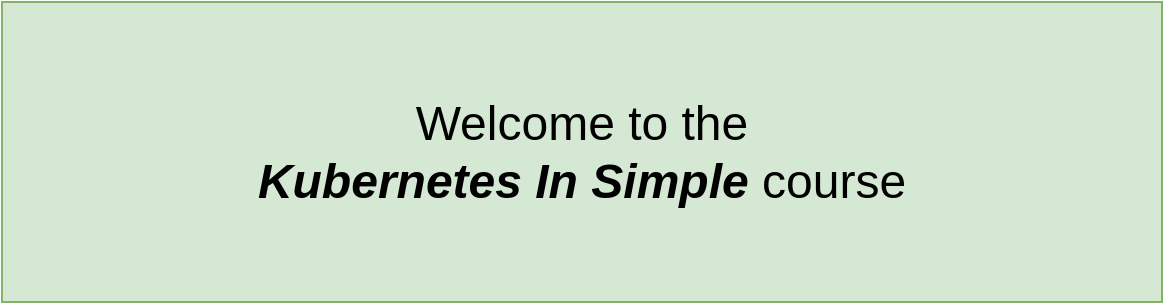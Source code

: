 <mxfile version="24.7.5" pages="6">
  <diagram id="AZTf-Y9mpQP4SK0bnF2k" name="First">
    <mxGraphModel dx="1332" dy="576" grid="1" gridSize="10" guides="1" tooltips="1" connect="1" arrows="1" fold="1" page="1" pageScale="1" pageWidth="850" pageHeight="1100" math="0" shadow="0">
      <root>
        <mxCell id="0" />
        <mxCell id="1" parent="0" />
        <mxCell id="adW_jCPSI08z83HRZVJH-1" value="&lt;font style=&quot;font-size: 24px;&quot;&gt;Welcome to the&lt;br&gt;&lt;b&gt;&lt;i&gt;Kubernetes In Simple&lt;/i&gt; &lt;/b&gt;course&lt;/font&gt;" style="rounded=0;whiteSpace=wrap;html=1;fillColor=#d5e8d4;strokeColor=#82b366;" vertex="1" parent="1">
          <mxGeometry x="135" y="190" width="580" height="150" as="geometry" />
        </mxCell>
      </root>
    </mxGraphModel>
  </diagram>
  <diagram name="W &amp; W" id="nh2ZPwZM7Aq1E5uOQrZh">
    <mxGraphModel dx="880" dy="1642" grid="1" gridSize="10" guides="1" tooltips="1" connect="1" arrows="1" fold="1" page="1" pageScale="1" pageWidth="850" pageHeight="1100" math="0" shadow="0">
      <root>
        <mxCell id="0" />
        <mxCell id="1" parent="0" />
        <mxCell id="8xF8nhM1WyJBPQijzi30-6" value="&lt;h3 style=&quot;&quot;&gt;&lt;font style=&quot;font-size: 24px;&quot;&gt;What is Kubernetes&lt;/font&gt;&lt;/h3&gt;" style="rounded=1;whiteSpace=wrap;html=1;fontFamily=Times New Roman;fontSize=20;fillColor=#316bde;strokeColor=#10739e;fontColor=#ffffff;" vertex="1" parent="1">
          <mxGeometry x="220" y="-402" width="220" height="102" as="geometry" />
        </mxCell>
        <mxCell id="8xF8nhM1WyJBPQijzi30-7" style="edgeStyle=orthogonalEdgeStyle;rounded=0;orthogonalLoop=1;jettySize=auto;html=1;" edge="1" parent="1" source="8xF8nhM1WyJBPQijzi30-8" target="8xF8nhM1WyJBPQijzi30-6">
          <mxGeometry relative="1" as="geometry" />
        </mxCell>
        <mxCell id="8xF8nhM1WyJBPQijzi30-8" value="&lt;h1 style=&quot;font-size: 20px;&quot;&gt;Two Big Questions&lt;/h1&gt;" style="text;html=1;align=center;verticalAlign=middle;resizable=0;points=[];autosize=1;strokeColor=none;fillColor=none;fontSize=20;" vertex="1" parent="1">
          <mxGeometry x="380" y="-560" width="198" height="63" as="geometry" />
        </mxCell>
        <mxCell id="8xF8nhM1WyJBPQijzi30-9" value="&lt;h3 style=&quot;&quot;&gt;&lt;font style=&quot;font-size: 24px;&quot;&gt;What use Kubernetes&lt;/font&gt;&lt;/h3&gt;" style="rounded=1;whiteSpace=wrap;html=1;fontFamily=Times New Roman;fontSize=20;fillColor=#316bde;strokeColor=#10739e;fontColor=#ffffff;" vertex="1" parent="1">
          <mxGeometry x="520" y="-402" width="220" height="102" as="geometry" />
        </mxCell>
        <mxCell id="8xF8nhM1WyJBPQijzi30-10" style="edgeStyle=orthogonalEdgeStyle;rounded=0;orthogonalLoop=1;jettySize=auto;html=1;entryX=0.532;entryY=-0.02;entryDx=0;entryDy=0;entryPerimeter=0;" edge="1" parent="1" source="8xF8nhM1WyJBPQijzi30-8" target="8xF8nhM1WyJBPQijzi30-9">
          <mxGeometry relative="1" as="geometry" />
        </mxCell>
      </root>
    </mxGraphModel>
  </diagram>
  <diagram id="Du224B0qa6RLaJq12-Db" name="Example">
    <mxGraphModel dx="880" dy="542" grid="1" gridSize="10" guides="1" tooltips="1" connect="1" arrows="1" fold="1" page="1" pageScale="1" pageWidth="850" pageHeight="1100" math="0" shadow="0">
      <root>
        <mxCell id="0" />
        <mxCell id="1" parent="0" />
        <mxCell id="lC9MFAztDrsEEdtxNGY7-1" value="" style="rounded=0;whiteSpace=wrap;html=1;fillColor=#dae8fc;strokeColor=#6c8ebf;" parent="1" vertex="1">
          <mxGeometry x="165" y="140" width="520" height="330" as="geometry" />
        </mxCell>
        <mxCell id="lC9MFAztDrsEEdtxNGY7-2" value="&lt;font style=&quot;font-size: 20px;&quot;&gt;&lt;b&gt;Frontend Container&lt;/b&gt;&lt;/font&gt;" style="rounded=0;whiteSpace=wrap;html=1;" parent="1" vertex="1">
          <mxGeometry x="235" y="180" width="140" height="100" as="geometry" />
        </mxCell>
        <mxCell id="lC9MFAztDrsEEdtxNGY7-5" value="&lt;font style=&quot;font-size: 20px;&quot;&gt;&lt;b&gt;Backend Container&lt;/b&gt;&lt;/font&gt;" style="rounded=0;whiteSpace=wrap;html=1;" parent="1" vertex="1">
          <mxGeometry x="235" y="330" width="140" height="100" as="geometry" />
        </mxCell>
        <mxCell id="lC9MFAztDrsEEdtxNGY7-6" value="&lt;font style=&quot;font-size: 20px;&quot;&gt;&lt;b&gt;Db Container&lt;/b&gt;&lt;/font&gt;" style="rounded=0;whiteSpace=wrap;html=1;" parent="1" vertex="1">
          <mxGeometry x="460" y="255" width="140" height="100" as="geometry" />
        </mxCell>
        <mxCell id="lC9MFAztDrsEEdtxNGY7-7" value="&lt;font style=&quot;font-size: 22px;&quot;&gt;&lt;b&gt;Node | Physical or VM&lt;/b&gt;&lt;/font&gt;" style="text;html=1;align=center;verticalAlign=middle;whiteSpace=wrap;rounded=0;" parent="1" vertex="1">
          <mxGeometry x="150" y="100" width="270" height="50" as="geometry" />
        </mxCell>
      </root>
    </mxGraphModel>
  </diagram>
  <diagram name="Several Nodes" id="PGLw7SwLY_B7iwlzMfMn">
    <mxGraphModel dx="1332" dy="1676" grid="1" gridSize="10" guides="1" tooltips="1" connect="1" arrows="1" fold="1" page="1" pageScale="1" pageWidth="850" pageHeight="1100" math="0" shadow="0">
      <root>
        <mxCell id="NXhbYh01DH-olCYtL4ha-0" />
        <mxCell id="NXhbYh01DH-olCYtL4ha-1" parent="NXhbYh01DH-olCYtL4ha-0" />
        <mxCell id="NXhbYh01DH-olCYtL4ha-2" value="" style="rounded=0;whiteSpace=wrap;html=1;fillColor=#dae8fc;strokeColor=#6c8ebf;" parent="NXhbYh01DH-olCYtL4ha-1" vertex="1">
          <mxGeometry x="340" y="140" width="220" height="390" as="geometry" />
        </mxCell>
        <mxCell id="NXhbYh01DH-olCYtL4ha-3" value="&lt;font style=&quot;font-size: 20px;&quot;&gt;&lt;b&gt;Frontend Container&lt;/b&gt;&lt;/font&gt;" style="rounded=0;whiteSpace=wrap;html=1;" parent="NXhbYh01DH-olCYtL4ha-1" vertex="1">
          <mxGeometry x="375" y="150" width="140" height="100" as="geometry" />
        </mxCell>
        <mxCell id="NXhbYh01DH-olCYtL4ha-4" value="&lt;font style=&quot;font-size: 20px;&quot;&gt;&lt;b&gt;Backend Container&lt;/b&gt;&lt;/font&gt;" style="rounded=0;whiteSpace=wrap;html=1;" parent="NXhbYh01DH-olCYtL4ha-1" vertex="1">
          <mxGeometry x="375" y="280" width="140" height="100" as="geometry" />
        </mxCell>
        <mxCell id="NXhbYh01DH-olCYtL4ha-5" value="&lt;font style=&quot;font-size: 20px;&quot;&gt;&lt;b&gt;Db Container&lt;/b&gt;&lt;/font&gt;" style="rounded=0;whiteSpace=wrap;html=1;" parent="NXhbYh01DH-olCYtL4ha-1" vertex="1">
          <mxGeometry x="375" y="410" width="140" height="100" as="geometry" />
        </mxCell>
        <mxCell id="ah7WD0wik-pZ9GtKc1aO-0" value="&lt;font style=&quot;font-size: 20px;&quot;&gt;&lt;b&gt;Scaling Strategy&lt;/b&gt;&lt;/font&gt;" style="rounded=0;whiteSpace=wrap;html=1;fillColor=#ffe6cc;strokeColor=#d79b00;" parent="NXhbYh01DH-olCYtL4ha-1" vertex="1">
          <mxGeometry x="325" y="-10" width="200" height="60" as="geometry" />
        </mxCell>
        <mxCell id="m7WDlpYlxQMdSuSzuvTd-0" value="" style="rounded=0;whiteSpace=wrap;html=1;fillColor=#dae8fc;strokeColor=#6c8ebf;" parent="NXhbYh01DH-olCYtL4ha-1" vertex="1">
          <mxGeometry x="80" y="140" width="220" height="390" as="geometry" />
        </mxCell>
        <mxCell id="m7WDlpYlxQMdSuSzuvTd-1" value="&lt;font style=&quot;font-size: 20px;&quot;&gt;&lt;b&gt;Frontend Container&lt;/b&gt;&lt;/font&gt;" style="rounded=0;whiteSpace=wrap;html=1;" parent="NXhbYh01DH-olCYtL4ha-1" vertex="1">
          <mxGeometry x="115" y="150" width="140" height="100" as="geometry" />
        </mxCell>
        <mxCell id="m7WDlpYlxQMdSuSzuvTd-2" value="&lt;font style=&quot;font-size: 20px;&quot;&gt;&lt;b&gt;Backend Container&lt;/b&gt;&lt;/font&gt;" style="rounded=0;whiteSpace=wrap;html=1;" parent="NXhbYh01DH-olCYtL4ha-1" vertex="1">
          <mxGeometry x="115" y="280" width="140" height="100" as="geometry" />
        </mxCell>
        <mxCell id="m7WDlpYlxQMdSuSzuvTd-3" value="&lt;font style=&quot;font-size: 20px;&quot;&gt;&lt;b&gt;Db Container&lt;/b&gt;&lt;/font&gt;" style="rounded=0;whiteSpace=wrap;html=1;" parent="NXhbYh01DH-olCYtL4ha-1" vertex="1">
          <mxGeometry x="115" y="410" width="140" height="100" as="geometry" />
        </mxCell>
        <mxCell id="m7WDlpYlxQMdSuSzuvTd-14" value="" style="rounded=0;whiteSpace=wrap;html=1;fillColor=#dae8fc;strokeColor=#6c8ebf;" parent="NXhbYh01DH-olCYtL4ha-1" vertex="1">
          <mxGeometry x="600" y="135" width="220" height="390" as="geometry" />
        </mxCell>
        <mxCell id="m7WDlpYlxQMdSuSzuvTd-15" value="&lt;font style=&quot;font-size: 20px;&quot;&gt;&lt;b&gt;Frontend Container&lt;/b&gt;&lt;/font&gt;" style="rounded=0;whiteSpace=wrap;html=1;" parent="NXhbYh01DH-olCYtL4ha-1" vertex="1">
          <mxGeometry x="635" y="145" width="140" height="100" as="geometry" />
        </mxCell>
        <mxCell id="m7WDlpYlxQMdSuSzuvTd-16" value="&lt;font style=&quot;font-size: 20px;&quot;&gt;&lt;b&gt;Backend Container&lt;/b&gt;&lt;/font&gt;" style="rounded=0;whiteSpace=wrap;html=1;" parent="NXhbYh01DH-olCYtL4ha-1" vertex="1">
          <mxGeometry x="635" y="275" width="140" height="100" as="geometry" />
        </mxCell>
        <mxCell id="m7WDlpYlxQMdSuSzuvTd-17" value="&lt;font style=&quot;font-size: 20px;&quot;&gt;&lt;b&gt;Db Container&lt;/b&gt;&lt;/font&gt;" style="rounded=0;whiteSpace=wrap;html=1;" parent="NXhbYh01DH-olCYtL4ha-1" vertex="1">
          <mxGeometry x="635" y="405" width="140" height="100" as="geometry" />
        </mxCell>
        <mxCell id="Wj5c3e3AmnIWHrPiFJ8m-0" value="&lt;font style=&quot;font-size: 22px;&quot;&gt;&lt;b&gt;Node 1&lt;/b&gt;&lt;/font&gt;" style="text;html=1;align=center;verticalAlign=middle;whiteSpace=wrap;rounded=0;" parent="NXhbYh01DH-olCYtL4ha-1" vertex="1">
          <mxGeometry x="70" y="105" width="110" height="30" as="geometry" />
        </mxCell>
        <mxCell id="Wj5c3e3AmnIWHrPiFJ8m-1" value="&lt;font style=&quot;font-size: 22px;&quot;&gt;&lt;b&gt;Node 2&lt;/b&gt;&lt;/font&gt;&lt;span style=&quot;color: rgba(0, 0, 0, 0); font-family: monospace; font-size: 0px; text-align: start; text-wrap: nowrap;&quot;&gt;%3CmxGraphModel%3E%3Croot%3E%3CmxCell%20id%3D%220%22%2F%3E%3CmxCell%20id%3D%221%22%20parent%3D%220%22%2F%3E%3CmxCell%20id%3D%222%22%20value%3D%22%26lt%3Bfont%20style%3D%26quot%3Bfont-size%3A%2022px%3B%26quot%3B%26gt%3B%26lt%3Bb%26gt%3BNode%201%26lt%3B%2Fb%26gt%3B%26lt%3B%2Ffont%26gt%3B%22%20style%3D%22text%3Bhtml%3D1%3Balign%3Dcenter%3BverticalAlign%3Dmiddle%3BwhiteSpace%3Dwrap%3Brounded%3D0%3B%22%20vertex%3D%221%22%20parent%3D%221%22%3E%3CmxGeometry%20x%3D%2280%22%20y%3D%22105%22%20width%3D%22110%22%20height%3D%2230%22%20as%3D%22geometry%22%2F%3E%3C%2FmxCell%3E%3C%2Froot%3E%3C%2FmxGraphModel%3E&lt;/span&gt;" style="text;html=1;align=center;verticalAlign=middle;whiteSpace=wrap;rounded=0;" parent="NXhbYh01DH-olCYtL4ha-1" vertex="1">
          <mxGeometry x="330" y="105" width="110" height="30" as="geometry" />
        </mxCell>
        <mxCell id="Wj5c3e3AmnIWHrPiFJ8m-2" value="&lt;font style=&quot;font-size: 22px;&quot;&gt;&lt;b&gt;Node 3&lt;/b&gt;&lt;/font&gt;" style="text;html=1;align=center;verticalAlign=middle;whiteSpace=wrap;rounded=0;" parent="NXhbYh01DH-olCYtL4ha-1" vertex="1">
          <mxGeometry x="590" y="105" width="110" height="30" as="geometry" />
        </mxCell>
      </root>
    </mxGraphModel>
  </diagram>
  <diagram name="Entrance of K8s" id="DSO5tE017tBSY6-8UdGj">
    <mxGraphModel dx="2182" dy="576" grid="1" gridSize="10" guides="1" tooltips="1" connect="1" arrows="1" fold="1" page="1" pageScale="1" pageWidth="850" pageHeight="1100" math="0" shadow="0">
      <root>
        <mxCell id="nVkHdCleelMGkdSaaA-d-0" />
        <mxCell id="nVkHdCleelMGkdSaaA-d-1" parent="nVkHdCleelMGkdSaaA-d-0" />
        <mxCell id="nVkHdCleelMGkdSaaA-d-2" value="" style="rounded=0;whiteSpace=wrap;html=1;fillColor=#dae8fc;strokeColor=#6c8ebf;" parent="nVkHdCleelMGkdSaaA-d-1" vertex="1">
          <mxGeometry x="-120" y="120" width="500" height="130" as="geometry" />
        </mxCell>
        <mxCell id="nVkHdCleelMGkdSaaA-d-5" value="&lt;font style=&quot;font-size: 20px;&quot;&gt;&lt;b&gt;Db Container&lt;/b&gt;&lt;/font&gt;" style="rounded=0;whiteSpace=wrap;html=1;" parent="nVkHdCleelMGkdSaaA-d-1" vertex="1">
          <mxGeometry x="210" y="130" width="140" height="100" as="geometry" />
        </mxCell>
        <mxCell id="OxIw3oQnnmbYIfypx0Y3-9" style="edgeStyle=orthogonalEdgeStyle;rounded=0;orthogonalLoop=1;jettySize=auto;html=1;entryX=0;entryY=0.5;entryDx=0;entryDy=0;" parent="nVkHdCleelMGkdSaaA-d-1" source="haBUb3YjotqtYjV49diC-1" target="nVkHdCleelMGkdSaaA-d-2" edge="1">
          <mxGeometry relative="1" as="geometry" />
        </mxCell>
        <mxCell id="OxIw3oQnnmbYIfypx0Y3-10" style="edgeStyle=orthogonalEdgeStyle;rounded=0;orthogonalLoop=1;jettySize=auto;html=1;entryX=0;entryY=0.5;entryDx=0;entryDy=0;" parent="nVkHdCleelMGkdSaaA-d-1" source="haBUb3YjotqtYjV49diC-1" target="OxIw3oQnnmbYIfypx0Y3-0" edge="1">
          <mxGeometry relative="1" as="geometry" />
        </mxCell>
        <mxCell id="OxIw3oQnnmbYIfypx0Y3-11" style="edgeStyle=orthogonalEdgeStyle;rounded=0;orthogonalLoop=1;jettySize=auto;html=1;entryX=0;entryY=0.5;entryDx=0;entryDy=0;" parent="nVkHdCleelMGkdSaaA-d-1" source="haBUb3YjotqtYjV49diC-1" target="OxIw3oQnnmbYIfypx0Y3-4" edge="1">
          <mxGeometry relative="1" as="geometry" />
        </mxCell>
        <mxCell id="haBUb3YjotqtYjV49diC-1" value="&lt;font style=&quot;font-size: 20px;&quot;&gt;Kubernetes (K8s) | Specifically something known as &#39;&lt;b&gt;master&lt;/b&gt;&#39;&lt;/font&gt;" style="rounded=0;whiteSpace=wrap;html=1;fillColor=#d5e8d4;strokeColor=#82b366;" parent="nVkHdCleelMGkdSaaA-d-1" vertex="1">
          <mxGeometry x="-470" y="277.5" width="250" height="135" as="geometry" />
        </mxCell>
        <mxCell id="OxIw3oQnnmbYIfypx0Y3-0" value="" style="rounded=0;whiteSpace=wrap;html=1;fillColor=#dae8fc;strokeColor=#6c8ebf;" parent="nVkHdCleelMGkdSaaA-d-1" vertex="1">
          <mxGeometry x="-120" y="280" width="500" height="130" as="geometry" />
        </mxCell>
        <mxCell id="OxIw3oQnnmbYIfypx0Y3-1" value="&lt;font style=&quot;font-size: 20px;&quot;&gt;&lt;b&gt;Frontend Container&lt;/b&gt;&lt;/font&gt;" style="rounded=0;whiteSpace=wrap;html=1;" parent="nVkHdCleelMGkdSaaA-d-1" vertex="1">
          <mxGeometry x="-110" y="290" width="140" height="100" as="geometry" />
        </mxCell>
        <mxCell id="OxIw3oQnnmbYIfypx0Y3-2" value="&lt;font style=&quot;font-size: 20px;&quot;&gt;&lt;b&gt;Backend Container&lt;/b&gt;&lt;/font&gt;" style="rounded=0;whiteSpace=wrap;html=1;" parent="nVkHdCleelMGkdSaaA-d-1" vertex="1">
          <mxGeometry x="50" y="290" width="140" height="100" as="geometry" />
        </mxCell>
        <mxCell id="OxIw3oQnnmbYIfypx0Y3-3" value="&lt;font style=&quot;font-size: 20px;&quot;&gt;&lt;b&gt;Db Container&lt;/b&gt;&lt;/font&gt;" style="rounded=0;whiteSpace=wrap;html=1;" parent="nVkHdCleelMGkdSaaA-d-1" vertex="1">
          <mxGeometry x="210" y="290" width="140" height="100" as="geometry" />
        </mxCell>
        <mxCell id="OxIw3oQnnmbYIfypx0Y3-4" value="" style="rounded=0;whiteSpace=wrap;html=1;fillColor=#dae8fc;strokeColor=#6c8ebf;" parent="nVkHdCleelMGkdSaaA-d-1" vertex="1">
          <mxGeometry x="-120" y="440" width="500" height="130" as="geometry" />
        </mxCell>
        <mxCell id="OxIw3oQnnmbYIfypx0Y3-7" value="&lt;font style=&quot;font-size: 20px;&quot;&gt;&lt;b&gt;Db Container&lt;/b&gt;&lt;/font&gt;" style="rounded=0;whiteSpace=wrap;html=1;" parent="nVkHdCleelMGkdSaaA-d-1" vertex="1">
          <mxGeometry x="210" y="450" width="140" height="100" as="geometry" />
        </mxCell>
        <mxCell id="OxIw3oQnnmbYIfypx0Y3-8" value="&lt;font style=&quot;font-size: 20px;&quot;&gt;&lt;b&gt;Db Container&lt;/b&gt;&lt;/font&gt;" style="rounded=0;whiteSpace=wrap;html=1;" parent="nVkHdCleelMGkdSaaA-d-1" vertex="1">
          <mxGeometry x="55" y="450" width="140" height="100" as="geometry" />
        </mxCell>
        <mxCell id="OxIw3oQnnmbYIfypx0Y3-12" value="" style="shape=curlyBracket;whiteSpace=wrap;html=1;rounded=1;flipH=1;labelPosition=right;verticalLabelPosition=middle;align=left;verticalAlign=middle;rotation=-90;" parent="nVkHdCleelMGkdSaaA-d-1" vertex="1">
          <mxGeometry x="-380" y="120" width="70" height="240" as="geometry" />
        </mxCell>
        <mxCell id="f0OT_Uwh5LMhrle3T5sF-0" value="&lt;font style=&quot;font-size: 22px;&quot;&gt;Controls what each node does&lt;/font&gt;" style="text;html=1;align=center;verticalAlign=middle;whiteSpace=wrap;rounded=0;" parent="nVkHdCleelMGkdSaaA-d-1" vertex="1">
          <mxGeometry x="-430" y="165" width="170" height="30" as="geometry" />
        </mxCell>
      </root>
    </mxGraphModel>
  </diagram>
  <diagram id="jClsfHb9QJB5JyMUr4IR" name="W &amp; W Ans">
    <mxGraphModel dx="1332" dy="1676" grid="1" gridSize="10" guides="1" tooltips="1" connect="1" arrows="1" fold="1" page="1" pageScale="1" pageWidth="850" pageHeight="1100" math="0" shadow="0">
      <root>
        <mxCell id="0" />
        <mxCell id="1" parent="0" />
        <mxCell id="fTom8puysfqf3KF98Xq9-7" style="edgeStyle=orthogonalEdgeStyle;rounded=0;orthogonalLoop=1;jettySize=auto;html=1;" parent="1" source="fTom8puysfqf3KF98Xq9-1" target="fTom8puysfqf3KF98Xq9-6" edge="1">
          <mxGeometry relative="1" as="geometry" />
        </mxCell>
        <mxCell id="fTom8puysfqf3KF98Xq9-1" value="&lt;h3 style=&quot;&quot;&gt;&lt;font style=&quot;font-size: 24px;&quot;&gt;What is Kubernetes&lt;/font&gt;&lt;/h3&gt;" style="rounded=1;whiteSpace=wrap;html=1;fontFamily=Times New Roman;fontSize=20;fillColor=#316bde;strokeColor=#10739e;fontColor=#ffffff;" parent="1" vertex="1">
          <mxGeometry x="90" y="-846" width="220" height="102" as="geometry" />
        </mxCell>
        <mxCell id="fTom8puysfqf3KF98Xq9-4" value="&lt;h3 style=&quot;&quot;&gt;&lt;font style=&quot;font-size: 24px;&quot;&gt;What use Kubernetes&lt;/font&gt;&lt;/h3&gt;" style="rounded=1;whiteSpace=wrap;html=1;fontFamily=Times New Roman;fontSize=20;fillColor=#316bde;strokeColor=#10739e;fontColor=#ffffff;" parent="1" vertex="1">
          <mxGeometry x="90" y="-606" width="220" height="102" as="geometry" />
        </mxCell>
        <mxCell id="fTom8puysfqf3KF98Xq9-6" value="&lt;font style=&quot;font-size: 20px;&quot;&gt;System for running many different containers over multiple different machines&lt;/font&gt;" style="rounded=0;whiteSpace=wrap;html=1;fillColor=#d5e8d4;strokeColor=#82b366;" parent="1" vertex="1">
          <mxGeometry x="450" y="-860" width="280" height="130" as="geometry" />
        </mxCell>
        <mxCell id="fTom8puysfqf3KF98Xq9-8" value="&lt;font style=&quot;font-size: 20px;&quot;&gt;When you need to run many different containers with different images&lt;/font&gt;" style="rounded=0;whiteSpace=wrap;html=1;fillColor=#d5e8d4;strokeColor=#82b366;" parent="1" vertex="1">
          <mxGeometry x="450" y="-634" width="280" height="130" as="geometry" />
        </mxCell>
        <mxCell id="fTom8puysfqf3KF98Xq9-9" style="edgeStyle=orthogonalEdgeStyle;rounded=0;orthogonalLoop=1;jettySize=auto;html=1;entryX=-0.007;entryY=0.608;entryDx=0;entryDy=0;entryPerimeter=0;" parent="1" source="fTom8puysfqf3KF98Xq9-4" target="fTom8puysfqf3KF98Xq9-8" edge="1">
          <mxGeometry relative="1" as="geometry" />
        </mxCell>
      </root>
    </mxGraphModel>
  </diagram>
</mxfile>
